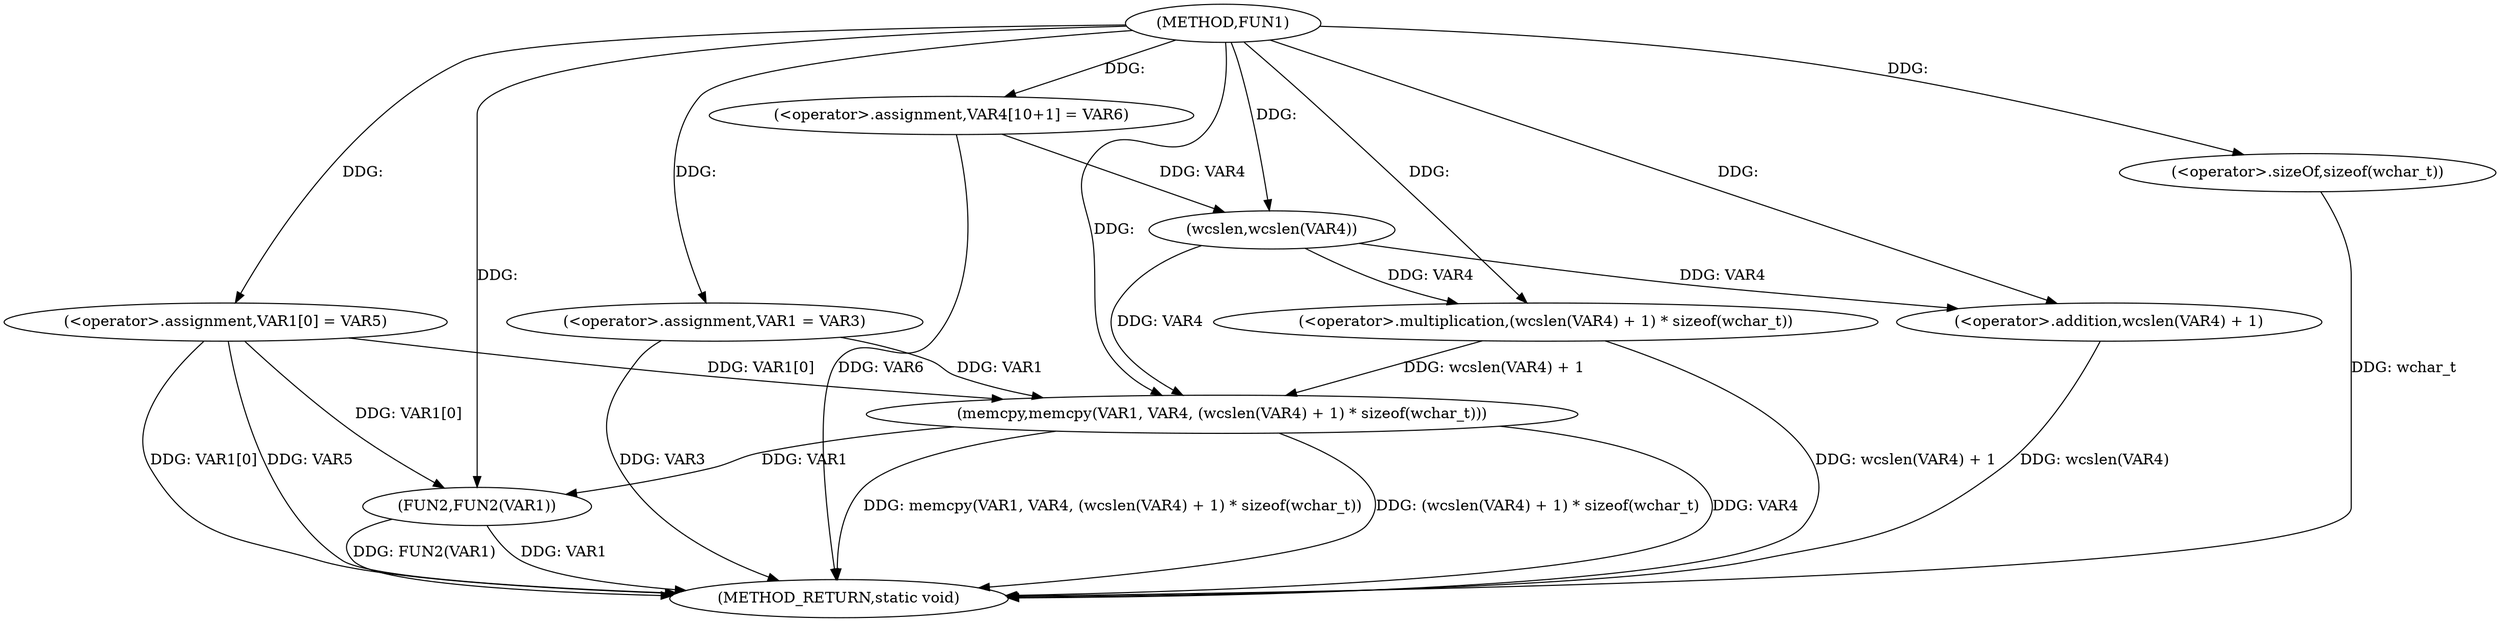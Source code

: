 digraph FUN1 {  
"1000100" [label = "(METHOD,FUN1)" ]
"1000132" [label = "(METHOD_RETURN,static void)" ]
"1000107" [label = "(<operator>.assignment,VAR1 = VAR3)" ]
"1000110" [label = "(<operator>.assignment,VAR1[0] = VAR5)" ]
"1000117" [label = "(<operator>.assignment,VAR4[10+1] = VAR6)" ]
"1000120" [label = "(memcpy,memcpy(VAR1, VAR4, (wcslen(VAR4) + 1) * sizeof(wchar_t)))" ]
"1000123" [label = "(<operator>.multiplication,(wcslen(VAR4) + 1) * sizeof(wchar_t))" ]
"1000124" [label = "(<operator>.addition,wcslen(VAR4) + 1)" ]
"1000125" [label = "(wcslen,wcslen(VAR4))" ]
"1000128" [label = "(<operator>.sizeOf,sizeof(wchar_t))" ]
"1000130" [label = "(FUN2,FUN2(VAR1))" ]
  "1000130" -> "1000132"  [ label = "DDG: FUN2(VAR1)"] 
  "1000124" -> "1000132"  [ label = "DDG: wcslen(VAR4)"] 
  "1000110" -> "1000132"  [ label = "DDG: VAR5"] 
  "1000120" -> "1000132"  [ label = "DDG: (wcslen(VAR4) + 1) * sizeof(wchar_t)"] 
  "1000128" -> "1000132"  [ label = "DDG: wchar_t"] 
  "1000120" -> "1000132"  [ label = "DDG: VAR4"] 
  "1000117" -> "1000132"  [ label = "DDG: VAR6"] 
  "1000110" -> "1000132"  [ label = "DDG: VAR1[0]"] 
  "1000107" -> "1000132"  [ label = "DDG: VAR3"] 
  "1000120" -> "1000132"  [ label = "DDG: memcpy(VAR1, VAR4, (wcslen(VAR4) + 1) * sizeof(wchar_t))"] 
  "1000130" -> "1000132"  [ label = "DDG: VAR1"] 
  "1000123" -> "1000132"  [ label = "DDG: wcslen(VAR4) + 1"] 
  "1000100" -> "1000107"  [ label = "DDG: "] 
  "1000100" -> "1000110"  [ label = "DDG: "] 
  "1000100" -> "1000117"  [ label = "DDG: "] 
  "1000107" -> "1000120"  [ label = "DDG: VAR1"] 
  "1000110" -> "1000120"  [ label = "DDG: VAR1[0]"] 
  "1000100" -> "1000120"  [ label = "DDG: "] 
  "1000125" -> "1000120"  [ label = "DDG: VAR4"] 
  "1000123" -> "1000120"  [ label = "DDG: wcslen(VAR4) + 1"] 
  "1000125" -> "1000123"  [ label = "DDG: VAR4"] 
  "1000100" -> "1000123"  [ label = "DDG: "] 
  "1000125" -> "1000124"  [ label = "DDG: VAR4"] 
  "1000117" -> "1000125"  [ label = "DDG: VAR4"] 
  "1000100" -> "1000125"  [ label = "DDG: "] 
  "1000100" -> "1000124"  [ label = "DDG: "] 
  "1000100" -> "1000128"  [ label = "DDG: "] 
  "1000120" -> "1000130"  [ label = "DDG: VAR1"] 
  "1000110" -> "1000130"  [ label = "DDG: VAR1[0]"] 
  "1000100" -> "1000130"  [ label = "DDG: "] 
}
